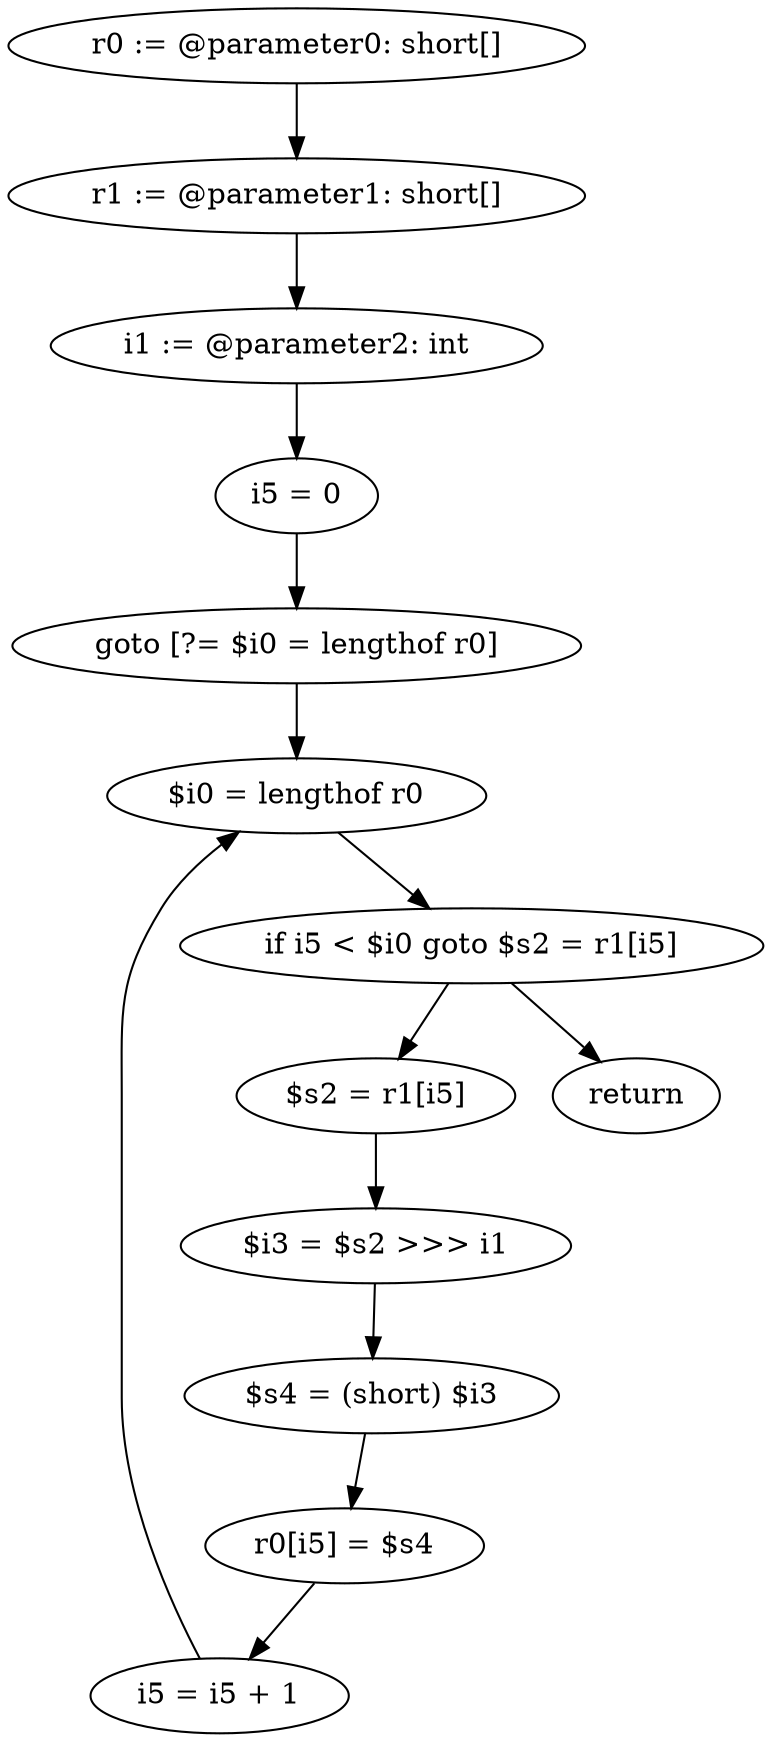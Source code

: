 digraph "unitGraph" {
    "r0 := @parameter0: short[]"
    "r1 := @parameter1: short[]"
    "i1 := @parameter2: int"
    "i5 = 0"
    "goto [?= $i0 = lengthof r0]"
    "$s2 = r1[i5]"
    "$i3 = $s2 >>> i1"
    "$s4 = (short) $i3"
    "r0[i5] = $s4"
    "i5 = i5 + 1"
    "$i0 = lengthof r0"
    "if i5 < $i0 goto $s2 = r1[i5]"
    "return"
    "r0 := @parameter0: short[]"->"r1 := @parameter1: short[]";
    "r1 := @parameter1: short[]"->"i1 := @parameter2: int";
    "i1 := @parameter2: int"->"i5 = 0";
    "i5 = 0"->"goto [?= $i0 = lengthof r0]";
    "goto [?= $i0 = lengthof r0]"->"$i0 = lengthof r0";
    "$s2 = r1[i5]"->"$i3 = $s2 >>> i1";
    "$i3 = $s2 >>> i1"->"$s4 = (short) $i3";
    "$s4 = (short) $i3"->"r0[i5] = $s4";
    "r0[i5] = $s4"->"i5 = i5 + 1";
    "i5 = i5 + 1"->"$i0 = lengthof r0";
    "$i0 = lengthof r0"->"if i5 < $i0 goto $s2 = r1[i5]";
    "if i5 < $i0 goto $s2 = r1[i5]"->"return";
    "if i5 < $i0 goto $s2 = r1[i5]"->"$s2 = r1[i5]";
}
